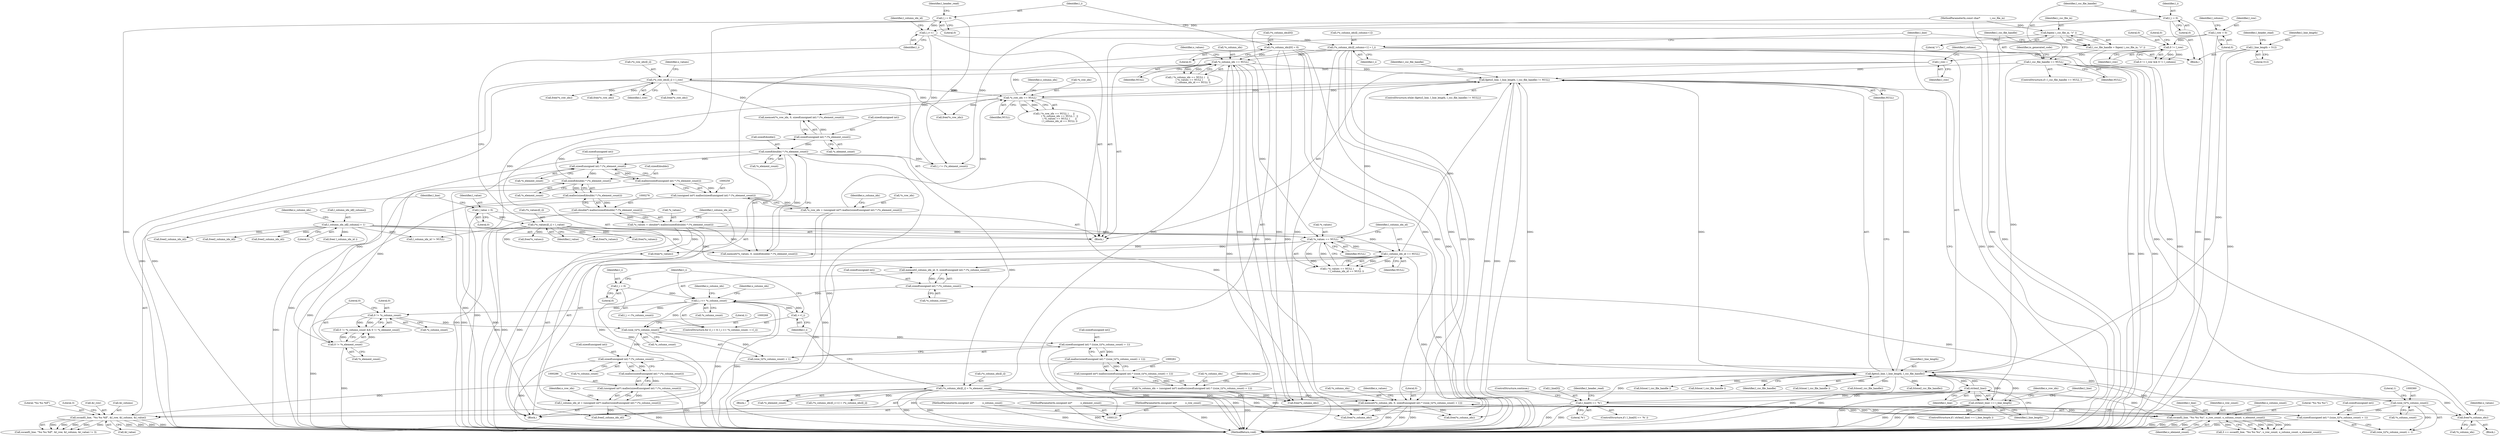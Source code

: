 digraph "0_libxsmm_151481489192e6d1997f8bde52c5c425ea41741d_1@API" {
"1000180" [label="(Call,free(*o_column_idx))"];
"1000506" [label="(Call,(*o_column_idx)[l_column+1] = l_i)"];
"1000499" [label="(Call,l_i++)"];
"1000405" [label="(Call,l_i = 0)"];
"1000146" [label="(Call,l_i = 0)"];
"1000392" [label="(Call,(*o_column_idx)[l_i] = *o_element_count)"];
"1000368" [label="(Call,sizeof(double) * (*o_element_count))"];
"1000346" [label="(Call,sizeof(unsigned int) * (*o_element_count))"];
"1000278" [label="(Call,sizeof(double) * (*o_element_count))"];
"1000252" [label="(Call,sizeof(unsigned int) * (*o_element_count))"];
"1000241" [label="(Call,0 != *o_element_count)"];
"1000399" [label="(Call,(*o_column_idx)[0] = 0)"];
"1000351" [label="(Call,memset(*o_column_idx, 0, sizeof(unsigned int) * ((size_t)(*o_column_count) + 1)))"];
"1000300" [label="(Call,*o_column_idx == NULL)"];
"1000257" [label="(Call,*o_column_idx = (unsigned int*) malloc(sizeof(unsigned int) * ((size_t)(*o_column_count) + 1)))"];
"1000260" [label="(Call,(unsigned int*) malloc(sizeof(unsigned int) * ((size_t)(*o_column_count) + 1)))"];
"1000262" [label="(Call,malloc(sizeof(unsigned int) * ((size_t)(*o_column_count) + 1)))"];
"1000263" [label="(Call,sizeof(unsigned int) * ((size_t)(*o_column_count) + 1))"];
"1000267" [label="(Call,(size_t)(*o_column_count))"];
"1000237" [label="(Call,0 != *o_column_count)"];
"1000385" [label="(Call,l_i <= *o_column_count)"];
"1000382" [label="(Call,l_i = 0)"];
"1000389" [label="(Call,++l_i)"];
"1000376" [label="(Call,sizeof(unsigned int) * (*o_column_count))"];
"1000359" [label="(Call,(size_t)(*o_column_count))"];
"1000288" [label="(Call,sizeof(unsigned int) * (*o_column_count))"];
"1000295" [label="(Call,*o_row_idx == NULL)"];
"1000487" [label="(Call,(*o_row_idx)[l_i] = l_row)"];
"1000483" [label="(Call,l_row--)"];
"1000477" [label="(Call,0 != l_row)"];
"1000422" [label="(Call,l_row = 0)"];
"1000246" [label="(Call,*o_row_idx = (unsigned int*) malloc(sizeof(unsigned int) * (*o_element_count)))"];
"1000249" [label="(Call,(unsigned int*) malloc(sizeof(unsigned int) * (*o_element_count)))"];
"1000251" [label="(Call,malloc(sizeof(unsigned int) * (*o_element_count)))"];
"1000164" [label="(Call,fgets(l_line, l_line_length, l_csc_file_handle) != NULL)"];
"1000165" [label="(Call,fgets(l_line, l_line_length, l_csc_file_handle))"];
"1000435" [label="(Call,sscanf(l_line, \"%u %u %lf\", &l_row, &l_column, &l_value))"];
"1000207" [label="(Call,l_line[0] == '%')"];
"1000173" [label="(Call,strlen(l_line))"];
"1000225" [label="(Call,sscanf(l_line, \"%u %u %u\", o_row_count, o_column_count, o_element_count))"];
"1000127" [label="(MethodParameterIn,unsigned int*           o_row_count)"];
"1000128" [label="(MethodParameterIn,unsigned int*           o_column_count)"];
"1000129" [label="(MethodParameterIn,unsigned int*           o_element_count)"];
"1000133" [label="(Call,l_line_length = 512)"];
"1000172" [label="(Call,strlen(l_line) == l_line_length)"];
"1000155" [label="(Call,l_csc_file_handle == NULL)"];
"1000149" [label="(Call,l_csc_file_handle = fopen( i_csc_file_in, \"r\" ))"];
"1000151" [label="(Call,fopen( i_csc_file_in, \"r\" ))"];
"1000123" [label="(MethodParameterIn,const char*             i_csc_file_in)"];
"1000309" [label="(Call,l_column_idx_id == NULL)"];
"1000283" [label="(Call,l_column_idx_id = (unsigned int*) malloc(sizeof(unsigned int) * (*o_column_count)))"];
"1000285" [label="(Call,(unsigned int*) malloc(sizeof(unsigned int) * (*o_column_count)))"];
"1000287" [label="(Call,malloc(sizeof(unsigned int) * (*o_column_count)))"];
"1000501" [label="(Call,l_column_idx_id[l_column] = 1)"];
"1000305" [label="(Call,*o_values == NULL)"];
"1000493" [label="(Call,(*o_values)[l_i] = l_value)"];
"1000430" [label="(Call,l_value = 0)"];
"1000272" [label="(Call,*o_values = (double*) malloc(sizeof(double) * (*o_element_count)))"];
"1000275" [label="(Call,(double*) malloc(sizeof(double) * (*o_element_count)))"];
"1000277" [label="(Call,malloc(sizeof(double) * (*o_element_count)))"];
"1000355" [label="(Call,sizeof(unsigned int) * ((size_t)(*o_column_count) + 1))"];
"1000281" [label="(Call,*o_element_count)"];
"1000273" [label="(Call,*o_values)"];
"1000364" [label="(Call,memset(*o_values, 0, sizeof(double) * (*o_element_count)))"];
"1000393" [label="(Call,(*o_column_idx)[l_i])"];
"1000354" [label="(Literal,0)"];
"1000483" [label="(Call,l_row--)"];
"1000303" [label="(Identifier,NULL)"];
"1000572" [label="(Call,(*o_column_idx)[l_i+1] = (*o_column_idx)[l_i])"];
"1000373" [label="(Call,memset(l_column_idx_id, 0, sizeof(unsigned int) * (*o_column_count)))"];
"1000486" [label="(Identifier,l_column)"];
"1000266" [label="(Call,(size_t)(*o_column_count) + 1)"];
"1000381" [label="(ControlStructure,for (l_i = 0; l_i <= *o_column_count; ++l_i))"];
"1000371" [label="(Call,*o_element_count)"];
"1000262" [label="(Call,malloc(sizeof(unsigned int) * ((size_t)(*o_column_count) + 1)))"];
"1000183" [label="(Call,free(*o_values))"];
"1000291" [label="(Call,*o_column_count)"];
"1000347" [label="(Call,sizeof(unsigned int))"];
"1000310" [label="(Identifier,l_column_idx_id)"];
"1000285" [label="(Call,(unsigned int*) malloc(sizeof(unsigned int) * (*o_column_count)))"];
"1000186" [label="(Call,free(l_column_idx_id))"];
"1000369" [label="(Call,sizeof(double))"];
"1000481" [label="(Literal,0)"];
"1000446" [label="(Call,free(*o_row_idx))"];
"1000257" [label="(Call,*o_column_idx = (unsigned int*) malloc(sizeof(unsigned int) * ((size_t)(*o_column_count) + 1)))"];
"1000302" [label="(Identifier,o_column_idx)"];
"1000585" [label="(MethodReturn,void)"];
"1000208" [label="(Call,l_line[0])"];
"1000506" [label="(Call,(*o_column_idx)[l_column+1] = l_i)"];
"1000300" [label="(Call,*o_column_idx == NULL)"];
"1000432" [label="(Literal,0)"];
"1000133" [label="(Call,l_line_length = 512)"];
"1000309" [label="(Call,l_column_idx_id == NULL)"];
"1000166" [label="(Identifier,l_line)"];
"1000440" [label="(Call,&l_column)"];
"1000134" [label="(Identifier,l_line_length)"];
"1000363" [label="(Literal,1)"];
"1000128" [label="(MethodParameterIn,unsigned int*           o_column_count)"];
"1000513" [label="(Identifier,l_i)"];
"1000227" [label="(Literal,\"%u %u %u\")"];
"1000287" [label="(Call,malloc(sizeof(unsigned int) * (*o_column_count)))"];
"1000172" [label="(Call,strlen(l_line) == l_line_length)"];
"1000271" [label="(Literal,1)"];
"1000311" [label="(Identifier,NULL)"];
"1000211" [label="(Literal,'%')"];
"1000435" [label="(Call,sscanf(l_line, \"%u %u %lf\", &l_row, &l_column, &l_value))"];
"1000407" [label="(Literal,0)"];
"1000230" [label="(Identifier,o_element_count)"];
"1000406" [label="(Identifier,l_i)"];
"1000431" [label="(Identifier,l_value)"];
"1000514" [label="(Call,fclose( l_csc_file_handle ))"];
"1000391" [label="(Block,)"];
"1000352" [label="(Call,*o_column_idx)"];
"1000356" [label="(Call,sizeof(unsigned int))"];
"1000355" [label="(Call,sizeof(unsigned int) * ((size_t)(*o_column_count) + 1))"];
"1000304" [label="(Call,( *o_values == NULL )       ||\n               ( l_column_idx_id == NULL ))"];
"1000500" [label="(Identifier,l_i)"];
"1000390" [label="(Identifier,l_i)"];
"1000368" [label="(Call,sizeof(double) * (*o_element_count))"];
"1000258" [label="(Call,*o_column_idx)"];
"1000488" [label="(Call,(*o_row_idx)[l_i])"];
"1000180" [label="(Call,free(*o_column_idx))"];
"1000127" [label="(MethodParameterIn,unsigned int*           o_row_count)"];
"1000263" [label="(Call,sizeof(unsigned int) * ((size_t)(*o_column_count) + 1))"];
"1000241" [label="(Call,0 != *o_element_count)"];
"1000269" [label="(Call,*o_column_count)"];
"1000239" [label="(Call,*o_column_count)"];
"1000377" [label="(Call,sizeof(unsigned int))"];
"1000151" [label="(Call,fopen( i_csc_file_in, \"r\" ))"];
"1000255" [label="(Call,*o_element_count)"];
"1000479" [label="(Identifier,l_row)"];
"1000404" [label="(Literal,0)"];
"1000359" [label="(Call,(size_t)(*o_column_count))"];
"1000200" [label="(Call,fclose( l_csc_file_handle ))"];
"1000382" [label="(Call,l_i = 0)"];
"1000246" [label="(Call,*o_row_idx = (unsigned int*) malloc(sizeof(unsigned int) * (*o_element_count)))"];
"1000316" [label="(Call,free(*o_column_idx))"];
"1000384" [label="(Literal,0)"];
"1000289" [label="(Call,sizeof(unsigned int))"];
"1000387" [label="(Call,*o_column_count)"];
"1000493" [label="(Call,(*o_values)[l_i] = l_value)"];
"1000181" [label="(Call,*o_column_idx)"];
"1000397" [label="(Call,*o_element_count)"];
"1000223" [label="(Call,3 == sscanf(l_line, \"%u %u %u\", o_row_count, o_column_count, o_element_count))"];
"1000185" [label="(Identifier,o_values)"];
"1000322" [label="(Call,free(l_column_idx_id))"];
"1000249" [label="(Call,(unsigned int*) malloc(sizeof(unsigned int) * (*o_element_count)))"];
"1000274" [label="(Identifier,o_values)"];
"1000135" [label="(Literal,512)"];
"1000294" [label="(Call,( *o_row_idx == NULL )      ||\n               ( *o_column_idx == NULL )   ||\n               ( *o_values == NULL )       ||\n               ( l_column_idx_id == NULL ))"];
"1000528" [label="(Call,free(*o_values))"];
"1000165" [label="(Call,fgets(l_line, l_line_length, l_csc_file_handle))"];
"1000308" [label="(Identifier,NULL)"];
"1000164" [label="(Call,fgets(l_line, l_line_length, l_csc_file_handle) != NULL)"];
"1000267" [label="(Call,(size_t)(*o_column_count))"];
"1000395" [label="(Identifier,o_column_idx)"];
"1000361" [label="(Call,*o_column_count)"];
"1000366" [label="(Identifier,o_values)"];
"1000171" [label="(ControlStructure,if ( strlen(l_line) == l_line_length ))"];
"1000163" [label="(ControlStructure,while (fgets(l_line, l_line_length, l_csc_file_handle) != NULL))"];
"1000455" [label="(Call,free(l_column_idx_id))"];
"1000342" [label="(Call,memset(*o_row_idx, 0, sizeof(unsigned int) * (*o_element_count)))"];
"1000243" [label="(Call,*o_element_count)"];
"1000288" [label="(Call,sizeof(unsigned int) * (*o_column_count))"];
"1000437" [label="(Literal,\"%u %u %lf\")"];
"1000147" [label="(Identifier,l_i)"];
"1000177" [label="(Call,free(*o_row_idx))"];
"1000284" [label="(Identifier,l_column_idx_id)"];
"1000242" [label="(Literal,0)"];
"1000399" [label="(Call,(*o_column_idx)[0] = 0)"];
"1000149" [label="(Call,l_csc_file_handle = fopen( i_csc_file_in, \"r\" ))"];
"1000515" [label="(Identifier,l_csc_file_handle)"];
"1000306" [label="(Call,*o_values)"];
"1000402" [label="(Identifier,o_column_idx)"];
"1000168" [label="(Identifier,l_csc_file_handle)"];
"1000238" [label="(Literal,0)"];
"1000583" [label="(Call,free( l_column_idx_id ))"];
"1000498" [label="(Identifier,l_value)"];
"1000349" [label="(Call,*o_element_count)"];
"1000452" [label="(Call,free(*o_values))"];
"1000430" [label="(Call,l_value = 0)"];
"1000423" [label="(Identifier,l_row)"];
"1000444" [label="(Literal,3)"];
"1000487" [label="(Call,(*o_row_idx)[l_i] = l_row)"];
"1000301" [label="(Call,*o_column_idx)"];
"1000499" [label="(Call,l_i++)"];
"1000550" [label="(Call,l_column_idx_id != NULL)"];
"1000400" [label="(Call,(*o_column_idx)[0])"];
"1000174" [label="(Identifier,l_line)"];
"1000129" [label="(MethodParameterIn,unsigned int*           o_element_count)"];
"1000449" [label="(Call,free(*o_column_idx))"];
"1000492" [label="(Identifier,l_row)"];
"1000416" [label="(Call,fclose( l_csc_file_handle ))"];
"1000346" [label="(Call,sizeof(unsigned int) * (*o_element_count))"];
"1000272" [label="(Call,*o_values = (double*) malloc(sizeof(double) * (*o_element_count)))"];
"1000379" [label="(Call,*o_column_count)"];
"1000295" [label="(Call,*o_row_idx == NULL)"];
"1000251" [label="(Call,malloc(sizeof(unsigned int) * (*o_element_count)))"];
"1000298" [label="(Identifier,NULL)"];
"1000478" [label="(Literal,0)"];
"1000169" [label="(Identifier,NULL)"];
"1000496" [label="(Identifier,o_values)"];
"1000226" [label="(Identifier,l_line)"];
"1000206" [label="(ControlStructure,if ( l_line[0] == '%' ))"];
"1000522" [label="(Call,free(*o_row_idx))"];
"1000176" [label="(Block,)"];
"1000299" [label="(Call,( *o_column_idx == NULL )   ||\n               ( *o_values == NULL )       ||\n               ( l_column_idx_id == NULL ))"];
"1000484" [label="(Identifier,l_row)"];
"1000283" [label="(Call,l_column_idx_id = (unsigned int*) malloc(sizeof(unsigned int) * (*o_column_count)))"];
"1000236" [label="(Call,0 != *o_column_count && 0 != *o_element_count)"];
"1000264" [label="(Call,sizeof(unsigned int))"];
"1000278" [label="(Call,sizeof(double) * (*o_element_count))"];
"1000469" [label="(Call,fclose(l_csc_file_handle))"];
"1000507" [label="(Call,(*o_column_idx)[l_column+1])"];
"1000150" [label="(Identifier,l_csc_file_handle)"];
"1000139" [label="(Identifier,l_header_read)"];
"1000253" [label="(Call,sizeof(unsigned int))"];
"1000305" [label="(Call,*o_values == NULL)"];
"1000525" [label="(Call,free(*o_column_idx))"];
"1000319" [label="(Call,free(*o_values))"];
"1000296" [label="(Call,*o_row_idx)"];
"1000167" [label="(Identifier,l_line_length)"];
"1000307" [label="(Identifier,o_values)"];
"1000509" [label="(Identifier,o_column_idx)"];
"1000245" [label="(Block,)"];
"1000153" [label="(Literal,\"r\")"];
"1000313" [label="(Call,free(*o_row_idx))"];
"1000383" [label="(Identifier,l_i)"];
"1000209" [label="(Identifier,l_line)"];
"1000505" [label="(Literal,1)"];
"1000531" [label="(Call,free(l_column_idx_id))"];
"1000442" [label="(Call,&l_value)"];
"1000157" [label="(Identifier,NULL)"];
"1000123" [label="(MethodParameterIn,const char*             i_csc_file_in)"];
"1000358" [label="(Call,(size_t)(*o_column_count) + 1)"];
"1000155" [label="(Call,l_csc_file_handle == NULL)"];
"1000438" [label="(Call,&l_row)"];
"1000501" [label="(Call,l_column_idx_id[l_column] = 1)"];
"1000385" [label="(Call,l_i <= *o_column_count)"];
"1000252" [label="(Call,sizeof(unsigned int) * (*o_element_count))"];
"1000148" [label="(Literal,0)"];
"1000422" [label="(Call,l_row = 0)"];
"1000427" [label="(Identifier,l_column)"];
"1000434" [label="(Call,sscanf(l_line, \"%u %u %lf\", &l_row, &l_column, &l_value) != 3)"];
"1000218" [label="(Identifier,l_header_read)"];
"1000207" [label="(Call,l_line[0] == '%')"];
"1000420" [label="(Block,)"];
"1000503" [label="(Identifier,l_column_idx_id)"];
"1000237" [label="(Call,0 != *o_column_count)"];
"1000336" [label="(Call,fclose(l_csc_file_handle))"];
"1000228" [label="(Identifier,o_row_count)"];
"1000477" [label="(Call,0 != l_row)"];
"1000229" [label="(Identifier,o_column_count)"];
"1000152" [label="(Identifier,i_csc_file_in)"];
"1000154" [label="(ControlStructure,if ( l_csc_file_handle == NULL ))"];
"1000558" [label="(Call,l_i < (*o_column_count))"];
"1000225" [label="(Call,sscanf(l_line, \"%u %u %u\", o_row_count, o_column_count, o_element_count))"];
"1000409" [label="(Identifier,l_header_read)"];
"1000502" [label="(Call,l_column_idx_id[l_column])"];
"1000517" [label="(Call,l_i != (*o_element_count))"];
"1000405" [label="(Call,l_i = 0)"];
"1000351" [label="(Call,memset(*o_column_idx, 0, sizeof(unsigned int) * ((size_t)(*o_column_count) + 1)))"];
"1000275" [label="(Call,(double*) malloc(sizeof(double) * (*o_element_count)))"];
"1000247" [label="(Call,*o_row_idx)"];
"1000386" [label="(Identifier,l_i)"];
"1000259" [label="(Identifier,o_column_idx)"];
"1000173" [label="(Call,strlen(l_line))"];
"1000476" [label="(Call,0 != l_row && 0 != l_column)"];
"1000156" [label="(Identifier,l_csc_file_handle)"];
"1000392" [label="(Call,(*o_column_idx)[l_i] = *o_element_count)"];
"1000279" [label="(Call,sizeof(double))"];
"1000436" [label="(Identifier,l_line)"];
"1000179" [label="(Identifier,o_row_idx)"];
"1000297" [label="(Identifier,o_row_idx)"];
"1000424" [label="(Literal,0)"];
"1000160" [label="(Identifier,io_generated_code)"];
"1000130" [label="(Block,)"];
"1000175" [label="(Identifier,l_line_length)"];
"1000146" [label="(Call,l_i = 0)"];
"1000494" [label="(Call,(*o_values)[l_i])"];
"1000260" [label="(Call,(unsigned int*) malloc(sizeof(unsigned int) * ((size_t)(*o_column_count) + 1)))"];
"1000213" [label="(ControlStructure,continue;)"];
"1000389" [label="(Call,++l_i)"];
"1000376" [label="(Call,sizeof(unsigned int) * (*o_column_count))"];
"1000277" [label="(Call,malloc(sizeof(double) * (*o_element_count)))"];
"1000180" -> "1000176"  [label="AST: "];
"1000180" -> "1000181"  [label="CFG: "];
"1000181" -> "1000180"  [label="AST: "];
"1000185" -> "1000180"  [label="CFG: "];
"1000506" -> "1000180"  [label="DDG: "];
"1000392" -> "1000180"  [label="DDG: "];
"1000399" -> "1000180"  [label="DDG: "];
"1000351" -> "1000180"  [label="DDG: "];
"1000506" -> "1000420"  [label="AST: "];
"1000506" -> "1000513"  [label="CFG: "];
"1000507" -> "1000506"  [label="AST: "];
"1000513" -> "1000506"  [label="AST: "];
"1000166" -> "1000506"  [label="CFG: "];
"1000506" -> "1000585"  [label="DDG: "];
"1000506" -> "1000585"  [label="DDG: "];
"1000506" -> "1000300"  [label="DDG: "];
"1000506" -> "1000316"  [label="DDG: "];
"1000506" -> "1000351"  [label="DDG: "];
"1000506" -> "1000449"  [label="DDG: "];
"1000499" -> "1000506"  [label="DDG: "];
"1000506" -> "1000525"  [label="DDG: "];
"1000499" -> "1000420"  [label="AST: "];
"1000499" -> "1000500"  [label="CFG: "];
"1000500" -> "1000499"  [label="AST: "];
"1000503" -> "1000499"  [label="CFG: "];
"1000405" -> "1000499"  [label="DDG: "];
"1000146" -> "1000499"  [label="DDG: "];
"1000499" -> "1000517"  [label="DDG: "];
"1000405" -> "1000245"  [label="AST: "];
"1000405" -> "1000407"  [label="CFG: "];
"1000406" -> "1000405"  [label="AST: "];
"1000407" -> "1000405"  [label="AST: "];
"1000409" -> "1000405"  [label="CFG: "];
"1000405" -> "1000585"  [label="DDG: "];
"1000405" -> "1000517"  [label="DDG: "];
"1000146" -> "1000130"  [label="AST: "];
"1000146" -> "1000148"  [label="CFG: "];
"1000147" -> "1000146"  [label="AST: "];
"1000148" -> "1000146"  [label="AST: "];
"1000150" -> "1000146"  [label="CFG: "];
"1000146" -> "1000585"  [label="DDG: "];
"1000146" -> "1000517"  [label="DDG: "];
"1000392" -> "1000391"  [label="AST: "];
"1000392" -> "1000397"  [label="CFG: "];
"1000393" -> "1000392"  [label="AST: "];
"1000397" -> "1000392"  [label="AST: "];
"1000390" -> "1000392"  [label="CFG: "];
"1000392" -> "1000585"  [label="DDG: "];
"1000392" -> "1000585"  [label="DDG: "];
"1000392" -> "1000300"  [label="DDG: "];
"1000392" -> "1000316"  [label="DDG: "];
"1000392" -> "1000351"  [label="DDG: "];
"1000368" -> "1000392"  [label="DDG: "];
"1000392" -> "1000449"  [label="DDG: "];
"1000392" -> "1000525"  [label="DDG: "];
"1000392" -> "1000572"  [label="DDG: "];
"1000368" -> "1000364"  [label="AST: "];
"1000368" -> "1000371"  [label="CFG: "];
"1000369" -> "1000368"  [label="AST: "];
"1000371" -> "1000368"  [label="AST: "];
"1000364" -> "1000368"  [label="CFG: "];
"1000368" -> "1000585"  [label="DDG: "];
"1000368" -> "1000241"  [label="DDG: "];
"1000368" -> "1000252"  [label="DDG: "];
"1000368" -> "1000364"  [label="DDG: "];
"1000346" -> "1000368"  [label="DDG: "];
"1000368" -> "1000517"  [label="DDG: "];
"1000346" -> "1000342"  [label="AST: "];
"1000346" -> "1000349"  [label="CFG: "];
"1000347" -> "1000346"  [label="AST: "];
"1000349" -> "1000346"  [label="AST: "];
"1000342" -> "1000346"  [label="CFG: "];
"1000346" -> "1000342"  [label="DDG: "];
"1000278" -> "1000346"  [label="DDG: "];
"1000278" -> "1000277"  [label="AST: "];
"1000278" -> "1000281"  [label="CFG: "];
"1000279" -> "1000278"  [label="AST: "];
"1000281" -> "1000278"  [label="AST: "];
"1000277" -> "1000278"  [label="CFG: "];
"1000278" -> "1000585"  [label="DDG: "];
"1000278" -> "1000277"  [label="DDG: "];
"1000252" -> "1000278"  [label="DDG: "];
"1000252" -> "1000251"  [label="AST: "];
"1000252" -> "1000255"  [label="CFG: "];
"1000253" -> "1000252"  [label="AST: "];
"1000255" -> "1000252"  [label="AST: "];
"1000251" -> "1000252"  [label="CFG: "];
"1000252" -> "1000251"  [label="DDG: "];
"1000241" -> "1000252"  [label="DDG: "];
"1000241" -> "1000236"  [label="AST: "];
"1000241" -> "1000243"  [label="CFG: "];
"1000242" -> "1000241"  [label="AST: "];
"1000243" -> "1000241"  [label="AST: "];
"1000236" -> "1000241"  [label="CFG: "];
"1000241" -> "1000585"  [label="DDG: "];
"1000241" -> "1000236"  [label="DDG: "];
"1000241" -> "1000236"  [label="DDG: "];
"1000399" -> "1000245"  [label="AST: "];
"1000399" -> "1000404"  [label="CFG: "];
"1000400" -> "1000399"  [label="AST: "];
"1000404" -> "1000399"  [label="AST: "];
"1000406" -> "1000399"  [label="CFG: "];
"1000399" -> "1000585"  [label="DDG: "];
"1000399" -> "1000300"  [label="DDG: "];
"1000399" -> "1000316"  [label="DDG: "];
"1000399" -> "1000351"  [label="DDG: "];
"1000399" -> "1000449"  [label="DDG: "];
"1000399" -> "1000525"  [label="DDG: "];
"1000351" -> "1000245"  [label="AST: "];
"1000351" -> "1000355"  [label="CFG: "];
"1000352" -> "1000351"  [label="AST: "];
"1000354" -> "1000351"  [label="AST: "];
"1000355" -> "1000351"  [label="AST: "];
"1000366" -> "1000351"  [label="CFG: "];
"1000351" -> "1000585"  [label="DDG: "];
"1000351" -> "1000585"  [label="DDG: "];
"1000351" -> "1000585"  [label="DDG: "];
"1000300" -> "1000351"  [label="DDG: "];
"1000257" -> "1000351"  [label="DDG: "];
"1000355" -> "1000351"  [label="DDG: "];
"1000351" -> "1000449"  [label="DDG: "];
"1000351" -> "1000525"  [label="DDG: "];
"1000300" -> "1000299"  [label="AST: "];
"1000300" -> "1000303"  [label="CFG: "];
"1000301" -> "1000300"  [label="AST: "];
"1000303" -> "1000300"  [label="AST: "];
"1000307" -> "1000300"  [label="CFG: "];
"1000299" -> "1000300"  [label="CFG: "];
"1000300" -> "1000585"  [label="DDG: "];
"1000300" -> "1000164"  [label="DDG: "];
"1000300" -> "1000299"  [label="DDG: "];
"1000300" -> "1000299"  [label="DDG: "];
"1000257" -> "1000300"  [label="DDG: "];
"1000295" -> "1000300"  [label="DDG: "];
"1000300" -> "1000305"  [label="DDG: "];
"1000300" -> "1000316"  [label="DDG: "];
"1000257" -> "1000245"  [label="AST: "];
"1000257" -> "1000260"  [label="CFG: "];
"1000258" -> "1000257"  [label="AST: "];
"1000260" -> "1000257"  [label="AST: "];
"1000274" -> "1000257"  [label="CFG: "];
"1000257" -> "1000585"  [label="DDG: "];
"1000260" -> "1000257"  [label="DDG: "];
"1000257" -> "1000316"  [label="DDG: "];
"1000260" -> "1000262"  [label="CFG: "];
"1000261" -> "1000260"  [label="AST: "];
"1000262" -> "1000260"  [label="AST: "];
"1000260" -> "1000585"  [label="DDG: "];
"1000262" -> "1000260"  [label="DDG: "];
"1000262" -> "1000263"  [label="CFG: "];
"1000263" -> "1000262"  [label="AST: "];
"1000262" -> "1000585"  [label="DDG: "];
"1000263" -> "1000262"  [label="DDG: "];
"1000263" -> "1000266"  [label="CFG: "];
"1000264" -> "1000263"  [label="AST: "];
"1000266" -> "1000263"  [label="AST: "];
"1000263" -> "1000585"  [label="DDG: "];
"1000267" -> "1000263"  [label="DDG: "];
"1000267" -> "1000266"  [label="AST: "];
"1000267" -> "1000269"  [label="CFG: "];
"1000268" -> "1000267"  [label="AST: "];
"1000269" -> "1000267"  [label="AST: "];
"1000271" -> "1000267"  [label="CFG: "];
"1000267" -> "1000266"  [label="DDG: "];
"1000237" -> "1000267"  [label="DDG: "];
"1000385" -> "1000267"  [label="DDG: "];
"1000267" -> "1000288"  [label="DDG: "];
"1000237" -> "1000236"  [label="AST: "];
"1000237" -> "1000239"  [label="CFG: "];
"1000238" -> "1000237"  [label="AST: "];
"1000239" -> "1000237"  [label="AST: "];
"1000242" -> "1000237"  [label="CFG: "];
"1000236" -> "1000237"  [label="CFG: "];
"1000237" -> "1000585"  [label="DDG: "];
"1000237" -> "1000236"  [label="DDG: "];
"1000237" -> "1000236"  [label="DDG: "];
"1000385" -> "1000237"  [label="DDG: "];
"1000385" -> "1000381"  [label="AST: "];
"1000385" -> "1000387"  [label="CFG: "];
"1000386" -> "1000385"  [label="AST: "];
"1000387" -> "1000385"  [label="AST: "];
"1000395" -> "1000385"  [label="CFG: "];
"1000402" -> "1000385"  [label="CFG: "];
"1000385" -> "1000585"  [label="DDG: "];
"1000385" -> "1000585"  [label="DDG: "];
"1000382" -> "1000385"  [label="DDG: "];
"1000389" -> "1000385"  [label="DDG: "];
"1000376" -> "1000385"  [label="DDG: "];
"1000385" -> "1000389"  [label="DDG: "];
"1000385" -> "1000558"  [label="DDG: "];
"1000382" -> "1000381"  [label="AST: "];
"1000382" -> "1000384"  [label="CFG: "];
"1000383" -> "1000382"  [label="AST: "];
"1000384" -> "1000382"  [label="AST: "];
"1000386" -> "1000382"  [label="CFG: "];
"1000389" -> "1000381"  [label="AST: "];
"1000389" -> "1000390"  [label="CFG: "];
"1000390" -> "1000389"  [label="AST: "];
"1000386" -> "1000389"  [label="CFG: "];
"1000376" -> "1000373"  [label="AST: "];
"1000376" -> "1000379"  [label="CFG: "];
"1000377" -> "1000376"  [label="AST: "];
"1000379" -> "1000376"  [label="AST: "];
"1000373" -> "1000376"  [label="CFG: "];
"1000376" -> "1000373"  [label="DDG: "];
"1000359" -> "1000376"  [label="DDG: "];
"1000359" -> "1000358"  [label="AST: "];
"1000359" -> "1000361"  [label="CFG: "];
"1000360" -> "1000359"  [label="AST: "];
"1000361" -> "1000359"  [label="AST: "];
"1000363" -> "1000359"  [label="CFG: "];
"1000359" -> "1000355"  [label="DDG: "];
"1000359" -> "1000358"  [label="DDG: "];
"1000288" -> "1000359"  [label="DDG: "];
"1000288" -> "1000287"  [label="AST: "];
"1000288" -> "1000291"  [label="CFG: "];
"1000289" -> "1000288"  [label="AST: "];
"1000291" -> "1000288"  [label="AST: "];
"1000287" -> "1000288"  [label="CFG: "];
"1000288" -> "1000585"  [label="DDG: "];
"1000288" -> "1000287"  [label="DDG: "];
"1000295" -> "1000294"  [label="AST: "];
"1000295" -> "1000298"  [label="CFG: "];
"1000296" -> "1000295"  [label="AST: "];
"1000298" -> "1000295"  [label="AST: "];
"1000302" -> "1000295"  [label="CFG: "];
"1000294" -> "1000295"  [label="CFG: "];
"1000295" -> "1000585"  [label="DDG: "];
"1000295" -> "1000164"  [label="DDG: "];
"1000295" -> "1000294"  [label="DDG: "];
"1000295" -> "1000294"  [label="DDG: "];
"1000487" -> "1000295"  [label="DDG: "];
"1000246" -> "1000295"  [label="DDG: "];
"1000164" -> "1000295"  [label="DDG: "];
"1000295" -> "1000313"  [label="DDG: "];
"1000295" -> "1000342"  [label="DDG: "];
"1000487" -> "1000420"  [label="AST: "];
"1000487" -> "1000492"  [label="CFG: "];
"1000488" -> "1000487"  [label="AST: "];
"1000492" -> "1000487"  [label="AST: "];
"1000496" -> "1000487"  [label="CFG: "];
"1000487" -> "1000585"  [label="DDG: "];
"1000487" -> "1000585"  [label="DDG: "];
"1000487" -> "1000177"  [label="DDG: "];
"1000487" -> "1000313"  [label="DDG: "];
"1000487" -> "1000342"  [label="DDG: "];
"1000487" -> "1000446"  [label="DDG: "];
"1000483" -> "1000487"  [label="DDG: "];
"1000487" -> "1000522"  [label="DDG: "];
"1000483" -> "1000420"  [label="AST: "];
"1000483" -> "1000484"  [label="CFG: "];
"1000484" -> "1000483"  [label="AST: "];
"1000486" -> "1000483"  [label="CFG: "];
"1000477" -> "1000483"  [label="DDG: "];
"1000477" -> "1000476"  [label="AST: "];
"1000477" -> "1000479"  [label="CFG: "];
"1000478" -> "1000477"  [label="AST: "];
"1000479" -> "1000477"  [label="AST: "];
"1000481" -> "1000477"  [label="CFG: "];
"1000476" -> "1000477"  [label="CFG: "];
"1000477" -> "1000476"  [label="DDG: "];
"1000477" -> "1000476"  [label="DDG: "];
"1000422" -> "1000477"  [label="DDG: "];
"1000422" -> "1000420"  [label="AST: "];
"1000422" -> "1000424"  [label="CFG: "];
"1000423" -> "1000422"  [label="AST: "];
"1000424" -> "1000422"  [label="AST: "];
"1000427" -> "1000422"  [label="CFG: "];
"1000422" -> "1000585"  [label="DDG: "];
"1000246" -> "1000245"  [label="AST: "];
"1000246" -> "1000249"  [label="CFG: "];
"1000247" -> "1000246"  [label="AST: "];
"1000249" -> "1000246"  [label="AST: "];
"1000259" -> "1000246"  [label="CFG: "];
"1000246" -> "1000585"  [label="DDG: "];
"1000249" -> "1000246"  [label="DDG: "];
"1000249" -> "1000251"  [label="CFG: "];
"1000250" -> "1000249"  [label="AST: "];
"1000251" -> "1000249"  [label="AST: "];
"1000249" -> "1000585"  [label="DDG: "];
"1000251" -> "1000249"  [label="DDG: "];
"1000251" -> "1000585"  [label="DDG: "];
"1000164" -> "1000163"  [label="AST: "];
"1000164" -> "1000169"  [label="CFG: "];
"1000165" -> "1000164"  [label="AST: "];
"1000169" -> "1000164"  [label="AST: "];
"1000174" -> "1000164"  [label="CFG: "];
"1000515" -> "1000164"  [label="CFG: "];
"1000164" -> "1000585"  [label="DDG: "];
"1000164" -> "1000585"  [label="DDG: "];
"1000164" -> "1000585"  [label="DDG: "];
"1000165" -> "1000164"  [label="DDG: "];
"1000165" -> "1000164"  [label="DDG: "];
"1000165" -> "1000164"  [label="DDG: "];
"1000155" -> "1000164"  [label="DDG: "];
"1000309" -> "1000164"  [label="DDG: "];
"1000305" -> "1000164"  [label="DDG: "];
"1000164" -> "1000550"  [label="DDG: "];
"1000165" -> "1000168"  [label="CFG: "];
"1000166" -> "1000165"  [label="AST: "];
"1000167" -> "1000165"  [label="AST: "];
"1000168" -> "1000165"  [label="AST: "];
"1000169" -> "1000165"  [label="CFG: "];
"1000165" -> "1000585"  [label="DDG: "];
"1000165" -> "1000585"  [label="DDG: "];
"1000435" -> "1000165"  [label="DDG: "];
"1000225" -> "1000165"  [label="DDG: "];
"1000207" -> "1000165"  [label="DDG: "];
"1000173" -> "1000165"  [label="DDG: "];
"1000133" -> "1000165"  [label="DDG: "];
"1000172" -> "1000165"  [label="DDG: "];
"1000155" -> "1000165"  [label="DDG: "];
"1000165" -> "1000173"  [label="DDG: "];
"1000165" -> "1000172"  [label="DDG: "];
"1000165" -> "1000200"  [label="DDG: "];
"1000165" -> "1000336"  [label="DDG: "];
"1000165" -> "1000416"  [label="DDG: "];
"1000165" -> "1000469"  [label="DDG: "];
"1000165" -> "1000514"  [label="DDG: "];
"1000435" -> "1000434"  [label="AST: "];
"1000435" -> "1000442"  [label="CFG: "];
"1000436" -> "1000435"  [label="AST: "];
"1000437" -> "1000435"  [label="AST: "];
"1000438" -> "1000435"  [label="AST: "];
"1000440" -> "1000435"  [label="AST: "];
"1000442" -> "1000435"  [label="AST: "];
"1000444" -> "1000435"  [label="CFG: "];
"1000435" -> "1000585"  [label="DDG: "];
"1000435" -> "1000585"  [label="DDG: "];
"1000435" -> "1000585"  [label="DDG: "];
"1000435" -> "1000585"  [label="DDG: "];
"1000435" -> "1000434"  [label="DDG: "];
"1000435" -> "1000434"  [label="DDG: "];
"1000435" -> "1000434"  [label="DDG: "];
"1000435" -> "1000434"  [label="DDG: "];
"1000435" -> "1000434"  [label="DDG: "];
"1000207" -> "1000435"  [label="DDG: "];
"1000173" -> "1000435"  [label="DDG: "];
"1000207" -> "1000206"  [label="AST: "];
"1000207" -> "1000211"  [label="CFG: "];
"1000208" -> "1000207"  [label="AST: "];
"1000211" -> "1000207"  [label="AST: "];
"1000213" -> "1000207"  [label="CFG: "];
"1000218" -> "1000207"  [label="CFG: "];
"1000207" -> "1000585"  [label="DDG: "];
"1000207" -> "1000585"  [label="DDG: "];
"1000207" -> "1000173"  [label="DDG: "];
"1000173" -> "1000207"  [label="DDG: "];
"1000207" -> "1000225"  [label="DDG: "];
"1000173" -> "1000172"  [label="AST: "];
"1000173" -> "1000174"  [label="CFG: "];
"1000174" -> "1000173"  [label="AST: "];
"1000175" -> "1000173"  [label="CFG: "];
"1000173" -> "1000585"  [label="DDG: "];
"1000173" -> "1000172"  [label="DDG: "];
"1000173" -> "1000225"  [label="DDG: "];
"1000225" -> "1000223"  [label="AST: "];
"1000225" -> "1000230"  [label="CFG: "];
"1000226" -> "1000225"  [label="AST: "];
"1000227" -> "1000225"  [label="AST: "];
"1000228" -> "1000225"  [label="AST: "];
"1000229" -> "1000225"  [label="AST: "];
"1000230" -> "1000225"  [label="AST: "];
"1000223" -> "1000225"  [label="CFG: "];
"1000225" -> "1000585"  [label="DDG: "];
"1000225" -> "1000585"  [label="DDG: "];
"1000225" -> "1000585"  [label="DDG: "];
"1000225" -> "1000585"  [label="DDG: "];
"1000225" -> "1000223"  [label="DDG: "];
"1000225" -> "1000223"  [label="DDG: "];
"1000225" -> "1000223"  [label="DDG: "];
"1000225" -> "1000223"  [label="DDG: "];
"1000225" -> "1000223"  [label="DDG: "];
"1000127" -> "1000225"  [label="DDG: "];
"1000128" -> "1000225"  [label="DDG: "];
"1000129" -> "1000225"  [label="DDG: "];
"1000127" -> "1000121"  [label="AST: "];
"1000127" -> "1000585"  [label="DDG: "];
"1000128" -> "1000121"  [label="AST: "];
"1000128" -> "1000585"  [label="DDG: "];
"1000129" -> "1000121"  [label="AST: "];
"1000129" -> "1000585"  [label="DDG: "];
"1000133" -> "1000130"  [label="AST: "];
"1000133" -> "1000135"  [label="CFG: "];
"1000134" -> "1000133"  [label="AST: "];
"1000135" -> "1000133"  [label="AST: "];
"1000139" -> "1000133"  [label="CFG: "];
"1000133" -> "1000585"  [label="DDG: "];
"1000172" -> "1000171"  [label="AST: "];
"1000172" -> "1000175"  [label="CFG: "];
"1000175" -> "1000172"  [label="AST: "];
"1000179" -> "1000172"  [label="CFG: "];
"1000209" -> "1000172"  [label="CFG: "];
"1000172" -> "1000585"  [label="DDG: "];
"1000172" -> "1000585"  [label="DDG: "];
"1000172" -> "1000585"  [label="DDG: "];
"1000155" -> "1000154"  [label="AST: "];
"1000155" -> "1000157"  [label="CFG: "];
"1000156" -> "1000155"  [label="AST: "];
"1000157" -> "1000155"  [label="AST: "];
"1000160" -> "1000155"  [label="CFG: "];
"1000166" -> "1000155"  [label="CFG: "];
"1000155" -> "1000585"  [label="DDG: "];
"1000155" -> "1000585"  [label="DDG: "];
"1000155" -> "1000585"  [label="DDG: "];
"1000149" -> "1000155"  [label="DDG: "];
"1000149" -> "1000130"  [label="AST: "];
"1000149" -> "1000151"  [label="CFG: "];
"1000150" -> "1000149"  [label="AST: "];
"1000151" -> "1000149"  [label="AST: "];
"1000156" -> "1000149"  [label="CFG: "];
"1000149" -> "1000585"  [label="DDG: "];
"1000151" -> "1000149"  [label="DDG: "];
"1000151" -> "1000149"  [label="DDG: "];
"1000151" -> "1000153"  [label="CFG: "];
"1000152" -> "1000151"  [label="AST: "];
"1000153" -> "1000151"  [label="AST: "];
"1000151" -> "1000585"  [label="DDG: "];
"1000123" -> "1000151"  [label="DDG: "];
"1000123" -> "1000121"  [label="AST: "];
"1000123" -> "1000585"  [label="DDG: "];
"1000309" -> "1000304"  [label="AST: "];
"1000309" -> "1000311"  [label="CFG: "];
"1000310" -> "1000309"  [label="AST: "];
"1000311" -> "1000309"  [label="AST: "];
"1000304" -> "1000309"  [label="CFG: "];
"1000309" -> "1000585"  [label="DDG: "];
"1000309" -> "1000304"  [label="DDG: "];
"1000309" -> "1000304"  [label="DDG: "];
"1000283" -> "1000309"  [label="DDG: "];
"1000501" -> "1000309"  [label="DDG: "];
"1000305" -> "1000309"  [label="DDG: "];
"1000309" -> "1000322"  [label="DDG: "];
"1000309" -> "1000373"  [label="DDG: "];
"1000283" -> "1000245"  [label="AST: "];
"1000283" -> "1000285"  [label="CFG: "];
"1000284" -> "1000283"  [label="AST: "];
"1000285" -> "1000283"  [label="AST: "];
"1000297" -> "1000283"  [label="CFG: "];
"1000283" -> "1000585"  [label="DDG: "];
"1000285" -> "1000283"  [label="DDG: "];
"1000283" -> "1000322"  [label="DDG: "];
"1000283" -> "1000373"  [label="DDG: "];
"1000285" -> "1000287"  [label="CFG: "];
"1000286" -> "1000285"  [label="AST: "];
"1000287" -> "1000285"  [label="AST: "];
"1000285" -> "1000585"  [label="DDG: "];
"1000287" -> "1000285"  [label="DDG: "];
"1000287" -> "1000585"  [label="DDG: "];
"1000501" -> "1000420"  [label="AST: "];
"1000501" -> "1000505"  [label="CFG: "];
"1000502" -> "1000501"  [label="AST: "];
"1000505" -> "1000501"  [label="AST: "];
"1000509" -> "1000501"  [label="CFG: "];
"1000501" -> "1000585"  [label="DDG: "];
"1000501" -> "1000186"  [label="DDG: "];
"1000501" -> "1000322"  [label="DDG: "];
"1000501" -> "1000373"  [label="DDG: "];
"1000501" -> "1000455"  [label="DDG: "];
"1000501" -> "1000531"  [label="DDG: "];
"1000501" -> "1000550"  [label="DDG: "];
"1000501" -> "1000583"  [label="DDG: "];
"1000305" -> "1000304"  [label="AST: "];
"1000305" -> "1000308"  [label="CFG: "];
"1000306" -> "1000305"  [label="AST: "];
"1000308" -> "1000305"  [label="AST: "];
"1000310" -> "1000305"  [label="CFG: "];
"1000304" -> "1000305"  [label="CFG: "];
"1000305" -> "1000585"  [label="DDG: "];
"1000305" -> "1000304"  [label="DDG: "];
"1000305" -> "1000304"  [label="DDG: "];
"1000493" -> "1000305"  [label="DDG: "];
"1000272" -> "1000305"  [label="DDG: "];
"1000305" -> "1000319"  [label="DDG: "];
"1000305" -> "1000364"  [label="DDG: "];
"1000493" -> "1000420"  [label="AST: "];
"1000493" -> "1000498"  [label="CFG: "];
"1000494" -> "1000493"  [label="AST: "];
"1000498" -> "1000493"  [label="AST: "];
"1000500" -> "1000493"  [label="CFG: "];
"1000493" -> "1000585"  [label="DDG: "];
"1000493" -> "1000585"  [label="DDG: "];
"1000493" -> "1000183"  [label="DDG: "];
"1000493" -> "1000319"  [label="DDG: "];
"1000493" -> "1000364"  [label="DDG: "];
"1000493" -> "1000452"  [label="DDG: "];
"1000430" -> "1000493"  [label="DDG: "];
"1000493" -> "1000528"  [label="DDG: "];
"1000430" -> "1000420"  [label="AST: "];
"1000430" -> "1000432"  [label="CFG: "];
"1000431" -> "1000430"  [label="AST: "];
"1000432" -> "1000430"  [label="AST: "];
"1000436" -> "1000430"  [label="CFG: "];
"1000430" -> "1000585"  [label="DDG: "];
"1000272" -> "1000245"  [label="AST: "];
"1000272" -> "1000275"  [label="CFG: "];
"1000273" -> "1000272"  [label="AST: "];
"1000275" -> "1000272"  [label="AST: "];
"1000284" -> "1000272"  [label="CFG: "];
"1000272" -> "1000585"  [label="DDG: "];
"1000275" -> "1000272"  [label="DDG: "];
"1000272" -> "1000319"  [label="DDG: "];
"1000272" -> "1000364"  [label="DDG: "];
"1000275" -> "1000277"  [label="CFG: "];
"1000276" -> "1000275"  [label="AST: "];
"1000277" -> "1000275"  [label="AST: "];
"1000275" -> "1000585"  [label="DDG: "];
"1000277" -> "1000275"  [label="DDG: "];
"1000277" -> "1000585"  [label="DDG: "];
"1000355" -> "1000358"  [label="CFG: "];
"1000356" -> "1000355"  [label="AST: "];
"1000358" -> "1000355"  [label="AST: "];
"1000355" -> "1000585"  [label="DDG: "];
}
